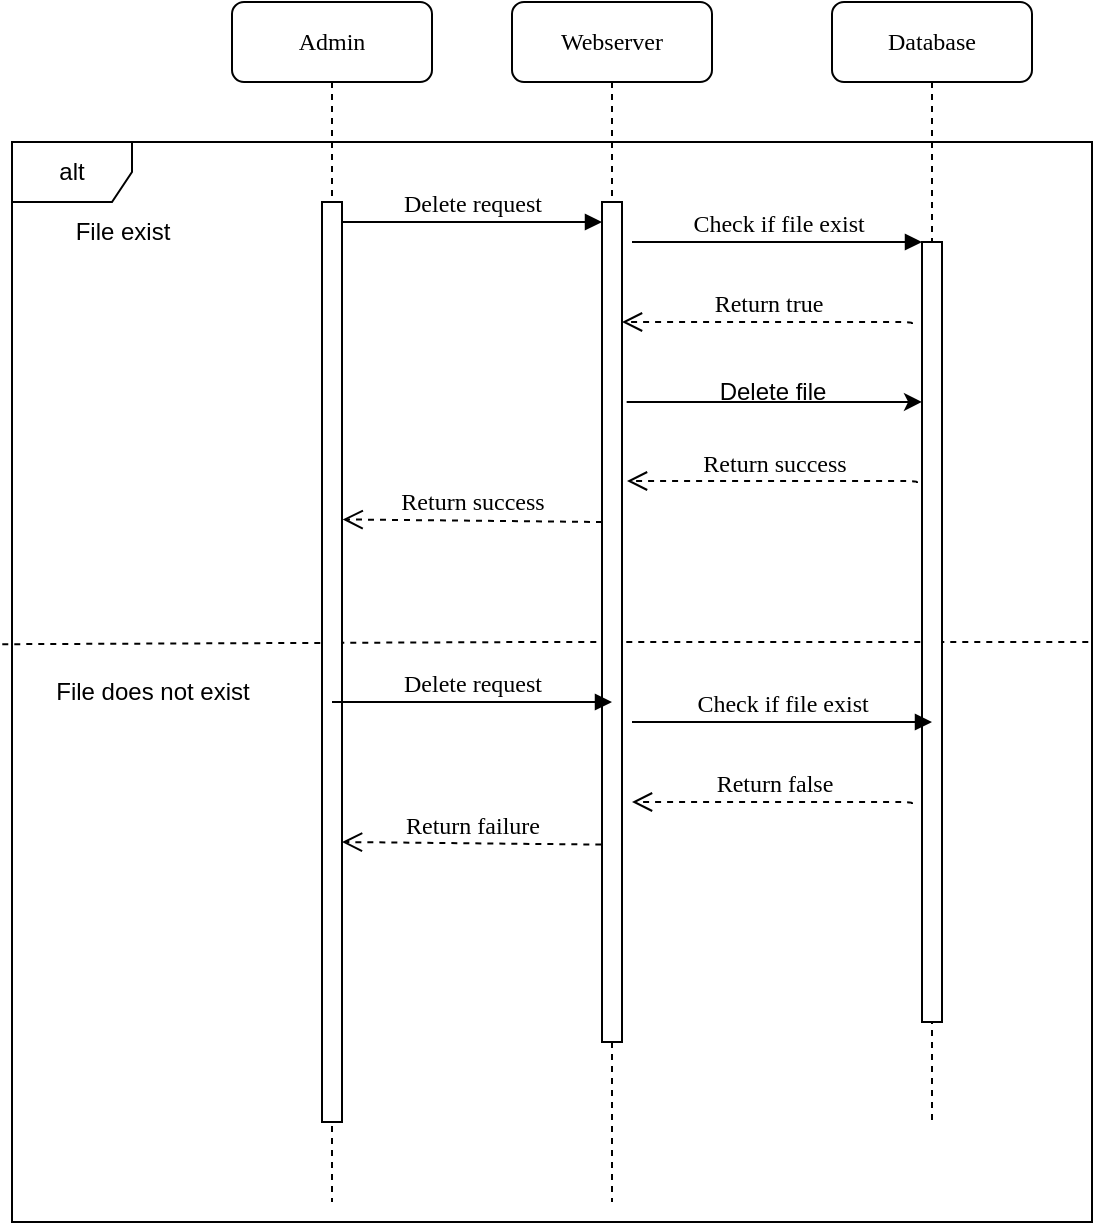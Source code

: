 <mxfile version="20.4.1" type="device"><diagram id="erTpqbwErXECSeoVxerP" name="Delete files"><mxGraphModel dx="782" dy="428" grid="1" gridSize="10" guides="1" tooltips="1" connect="1" arrows="1" fold="1" page="1" pageScale="1" pageWidth="827" pageHeight="1169" math="0" shadow="0"><root><mxCell id="0"/><mxCell id="1" parent="0"/><mxCell id="KY0KqM4_A7SAOaeYBRJr-8" value="" style="endArrow=none;dashed=1;html=1;rounded=0;exitX=-0.009;exitY=0.465;exitDx=0;exitDy=0;exitPerimeter=0;entryX=1.002;entryY=0.463;entryDx=0;entryDy=0;entryPerimeter=0;" edge="1" parent="1" source="KY0KqM4_A7SAOaeYBRJr-1" target="KY0KqM4_A7SAOaeYBRJr-1"><mxGeometry width="50" height="50" relative="1" as="geometry"><mxPoint x="410" y="310" as="sourcePoint"/><mxPoint x="460" y="260" as="targetPoint"/><Array as="points"><mxPoint x="320" y="400"/><mxPoint x="450" y="400"/></Array></mxGeometry></mxCell><mxCell id="KY0KqM4_A7SAOaeYBRJr-1" value="alt" style="shape=umlFrame;whiteSpace=wrap;html=1;" vertex="1" parent="1"><mxGeometry x="60" y="150" width="540" height="540" as="geometry"/></mxCell><mxCell id="E7al34hg6YHl9wEGBG2v-4" value="Database" style="shape=umlLifeline;perimeter=lifelinePerimeter;whiteSpace=wrap;html=1;container=1;collapsible=0;recursiveResize=0;outlineConnect=0;rounded=1;shadow=0;comic=0;labelBackgroundColor=none;strokeWidth=1;fontFamily=Verdana;fontSize=12;align=center;" parent="1" vertex="1"><mxGeometry x="470" y="80" width="100" height="560" as="geometry"/></mxCell><mxCell id="E7al34hg6YHl9wEGBG2v-7" value="" style="html=1;points=[];perimeter=orthogonalPerimeter;rounded=0;shadow=0;comic=0;labelBackgroundColor=none;strokeWidth=1;fontFamily=Verdana;fontSize=12;align=center;" parent="E7al34hg6YHl9wEGBG2v-4" vertex="1"><mxGeometry x="45" y="120" width="10" height="390" as="geometry"/></mxCell><mxCell id="E7al34hg6YHl9wEGBG2v-10" value="Return true" style="html=1;verticalAlign=bottom;endArrow=open;dashed=1;endSize=8;labelBackgroundColor=none;fontFamily=Verdana;fontSize=12;edgeStyle=elbowEdgeStyle;elbow=vertical;entryX=1.367;entryY=0.164;entryDx=0;entryDy=0;entryPerimeter=0;" parent="E7al34hg6YHl9wEGBG2v-4" edge="1"><mxGeometry relative="1" as="geometry"><mxPoint x="-105.0" y="160.68" as="targetPoint"/><Array as="points"><mxPoint x="96.33" y="160"/><mxPoint x="126.33" y="160"/></Array><mxPoint x="40" y="161" as="sourcePoint"/></mxGeometry></mxCell><mxCell id="E7al34hg6YHl9wEGBG2v-5" value="Webserver" style="shape=umlLifeline;perimeter=lifelinePerimeter;whiteSpace=wrap;html=1;container=1;collapsible=0;recursiveResize=0;outlineConnect=0;rounded=1;shadow=0;comic=0;labelBackgroundColor=none;strokeWidth=1;fontFamily=Verdana;fontSize=12;align=center;" parent="1" vertex="1"><mxGeometry x="310" y="80" width="100" height="600" as="geometry"/></mxCell><mxCell id="E7al34hg6YHl9wEGBG2v-6" value="" style="html=1;points=[];perimeter=orthogonalPerimeter;rounded=0;shadow=0;comic=0;labelBackgroundColor=none;strokeWidth=1;fontFamily=Verdana;fontSize=12;align=center;" parent="E7al34hg6YHl9wEGBG2v-5" vertex="1"><mxGeometry x="45" y="100" width="10" height="420" as="geometry"/></mxCell><mxCell id="E7al34hg6YHl9wEGBG2v-14" value="Return success" style="html=1;verticalAlign=bottom;endArrow=open;dashed=1;endSize=8;labelBackgroundColor=none;fontFamily=Verdana;fontSize=12;entryX=1.033;entryY=0.345;entryDx=0;entryDy=0;entryPerimeter=0;" parent="E7al34hg6YHl9wEGBG2v-5" edge="1" target="E7al34hg6YHl9wEGBG2v-13"><mxGeometry relative="1" as="geometry"><mxPoint x="-80" y="260" as="targetPoint"/><mxPoint x="45" y="260" as="sourcePoint"/></mxGeometry></mxCell><mxCell id="KY0KqM4_A7SAOaeYBRJr-26" value="Return false" style="html=1;verticalAlign=bottom;endArrow=open;dashed=1;endSize=8;labelBackgroundColor=none;fontFamily=Verdana;fontSize=12;edgeStyle=elbowEdgeStyle;elbow=vertical;" edge="1" parent="E7al34hg6YHl9wEGBG2v-5"><mxGeometry relative="1" as="geometry"><mxPoint x="60" y="400" as="targetPoint"/><Array as="points"><mxPoint x="251.33" y="400"/><mxPoint x="281.33" y="400"/></Array><mxPoint x="200" y="401" as="sourcePoint"/></mxGeometry></mxCell><mxCell id="E7al34hg6YHl9wEGBG2v-9" value="Check if file exist" style="html=1;verticalAlign=bottom;endArrow=block;entryX=0;entryY=0;labelBackgroundColor=none;fontFamily=Verdana;fontSize=12;edgeStyle=elbowEdgeStyle;elbow=vertical;" parent="1" edge="1"><mxGeometry relative="1" as="geometry"><mxPoint x="370" y="200" as="sourcePoint"/><mxPoint x="515" y="200.0" as="targetPoint"/></mxGeometry></mxCell><mxCell id="E7al34hg6YHl9wEGBG2v-12" value="Admin" style="shape=umlLifeline;perimeter=lifelinePerimeter;whiteSpace=wrap;html=1;container=1;collapsible=0;recursiveResize=0;outlineConnect=0;rounded=1;shadow=0;comic=0;labelBackgroundColor=none;strokeWidth=1;fontFamily=Verdana;fontSize=12;align=center;" parent="1" vertex="1"><mxGeometry x="170" y="80" width="100" height="600" as="geometry"/></mxCell><mxCell id="E7al34hg6YHl9wEGBG2v-13" value="" style="html=1;points=[];perimeter=orthogonalPerimeter;rounded=0;shadow=0;comic=0;labelBackgroundColor=none;strokeWidth=1;fontFamily=Verdana;fontSize=12;align=center;" parent="E7al34hg6YHl9wEGBG2v-12" vertex="1"><mxGeometry x="45" y="100" width="10" height="460" as="geometry"/></mxCell><mxCell id="KY0KqM4_A7SAOaeYBRJr-28" value="Return failure" style="html=1;verticalAlign=bottom;endArrow=open;dashed=1;endSize=8;labelBackgroundColor=none;fontFamily=Verdana;fontSize=12;entryX=1.033;entryY=0.345;entryDx=0;entryDy=0;entryPerimeter=0;" edge="1" parent="E7al34hg6YHl9wEGBG2v-12"><mxGeometry relative="1" as="geometry"><mxPoint x="55.0" y="420.0" as="targetPoint"/><mxPoint x="184.67" y="421.3" as="sourcePoint"/></mxGeometry></mxCell><mxCell id="E7al34hg6YHl9wEGBG2v-15" value="Delete request" style="html=1;verticalAlign=bottom;endArrow=block;entryX=0;entryY=0;labelBackgroundColor=none;fontFamily=Verdana;fontSize=12;edgeStyle=elbowEdgeStyle;elbow=vertical;" parent="1" edge="1"><mxGeometry relative="1" as="geometry"><mxPoint x="225" y="190" as="sourcePoint"/><mxPoint x="355" y="190.0" as="targetPoint"/></mxGeometry></mxCell><mxCell id="KY0KqM4_A7SAOaeYBRJr-3" value="Return success" style="html=1;verticalAlign=bottom;endArrow=open;dashed=1;endSize=8;labelBackgroundColor=none;fontFamily=Verdana;fontSize=12;edgeStyle=elbowEdgeStyle;elbow=vertical;" edge="1" parent="1"><mxGeometry relative="1" as="geometry"><mxPoint x="367.5" y="319.5" as="targetPoint"/><Array as="points"><mxPoint x="568.83" y="319.5"/><mxPoint x="598.83" y="319.5"/></Array><mxPoint x="512.5" y="320.5" as="sourcePoint"/></mxGeometry></mxCell><mxCell id="KY0KqM4_A7SAOaeYBRJr-5" value="" style="endArrow=classic;html=1;rounded=0;exitX=1.233;exitY=0.238;exitDx=0;exitDy=0;exitPerimeter=0;" edge="1" parent="1" source="E7al34hg6YHl9wEGBG2v-6" target="E7al34hg6YHl9wEGBG2v-7"><mxGeometry width="50" height="50" relative="1" as="geometry"><mxPoint x="410" y="270" as="sourcePoint"/><mxPoint x="460" y="220" as="targetPoint"/></mxGeometry></mxCell><mxCell id="KY0KqM4_A7SAOaeYBRJr-6" value="Delete file" style="text;html=1;align=center;verticalAlign=middle;resizable=0;points=[];autosize=1;strokeColor=none;fillColor=none;" vertex="1" parent="1"><mxGeometry x="400" y="260" width="80" height="30" as="geometry"/></mxCell><mxCell id="KY0KqM4_A7SAOaeYBRJr-7" value="File exist" style="text;html=1;align=center;verticalAlign=middle;resizable=0;points=[];autosize=1;strokeColor=none;fillColor=none;" vertex="1" parent="1"><mxGeometry x="80" y="180" width="70" height="30" as="geometry"/></mxCell><mxCell id="KY0KqM4_A7SAOaeYBRJr-9" value="File does not exist" style="text;html=1;align=center;verticalAlign=middle;resizable=0;points=[];autosize=1;strokeColor=none;fillColor=none;" vertex="1" parent="1"><mxGeometry x="70" y="410" width="120" height="30" as="geometry"/></mxCell><mxCell id="KY0KqM4_A7SAOaeYBRJr-21" value="Check if file exist" style="html=1;verticalAlign=bottom;endArrow=block;entryX=0;entryY=0;labelBackgroundColor=none;fontFamily=Verdana;fontSize=12;edgeStyle=elbowEdgeStyle;elbow=vertical;exitX=1.5;exitY=0.619;exitDx=0;exitDy=0;exitPerimeter=0;" edge="1" parent="1" source="E7al34hg6YHl9wEGBG2v-6"><mxGeometry relative="1" as="geometry"><mxPoint x="375" y="440" as="sourcePoint"/><mxPoint x="520" y="440.0" as="targetPoint"/></mxGeometry></mxCell><mxCell id="KY0KqM4_A7SAOaeYBRJr-22" value="Delete request" style="html=1;verticalAlign=bottom;endArrow=block;labelBackgroundColor=none;fontFamily=Verdana;fontSize=12;edgeStyle=elbowEdgeStyle;elbow=vertical;" edge="1" parent="1"><mxGeometry relative="1" as="geometry"><mxPoint x="220" y="430" as="sourcePoint"/><mxPoint x="360" y="430" as="targetPoint"/></mxGeometry></mxCell></root></mxGraphModel></diagram></mxfile>